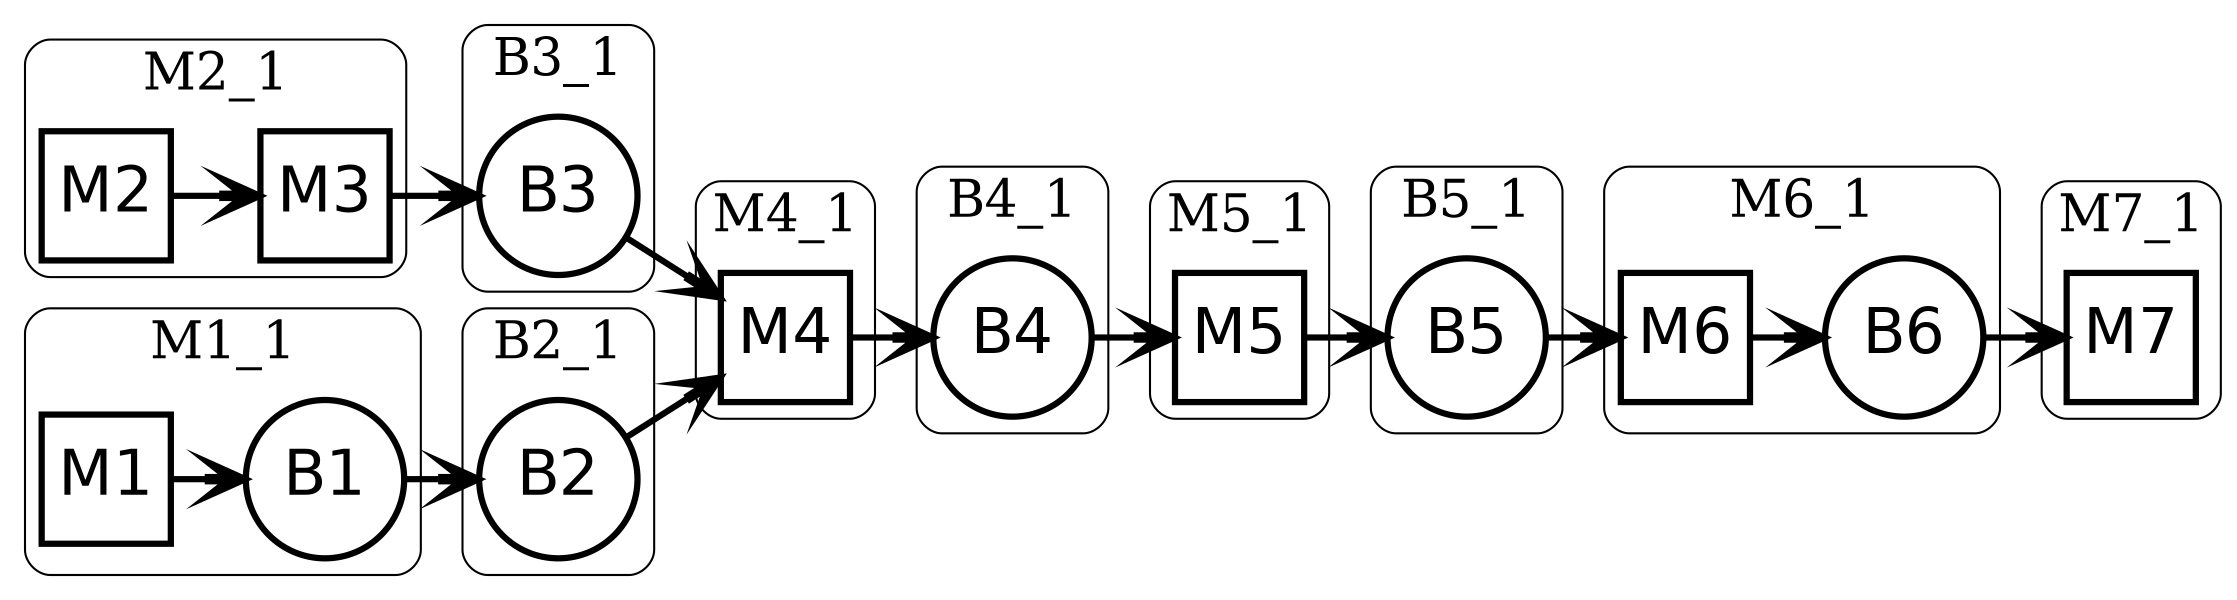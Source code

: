 digraph {
	graph [rankdir=LR style=rounded]
	node [fontname=helvetica fontsize=30 penwidth=3]
	edge [arrowhead=open arrowsize=1.8 minlen=1.1 penwidth=3]
	B1 [fixedsize=true shape=circle width=1.05]
	B1 -> B2
	B2 [fixedsize=true shape=circle width=1.05]
	B2 -> M4
	B3 [fixedsize=true shape=circle width=1.05]
	B3 -> M4
	B4 [fixedsize=true shape=circle width=1.05]
	B4 -> M5
	B5 [fixedsize=true shape=circle width=1.05]
	B5 -> M6
	B6 [fixedsize=true shape=circle width=1.05]
	B6 -> M7
	M1 [shape=square]
	M1 -> B1
	M2 [shape=square]
	M2 -> M3
	M3 [shape=square]
	M3 -> B3
	M4 [shape=square]
	M4 -> B4
	M5 [shape=square]
	M5 -> B5
	M6 [shape=square]
	M6 -> B6
	M7 [shape=square]
	subgraph cluster_M1_1 {
		node [shape=box]
		label=M1_1
		fontsize=25
		M1
		B1
	}
	subgraph cluster_B2_1 {
		node [shape=box]
		label=B2_1
		fontsize=25
		B2
	}
	subgraph cluster_M2_1 {
		node [shape=box]
		label=M2_1
		fontsize=25
		M2
		M3
	}
	subgraph cluster_B3_1 {
		node [shape=box]
		label=B3_1
		fontsize=25
		B3
	}
	subgraph cluster_M4_1 {
		node [shape=box]
		label=M4_1
		fontsize=25
		M4
	}
	subgraph cluster_B4_1 {
		node [shape=box]
		label=B4_1
		fontsize=25
		B4
	}
	subgraph cluster_M5_1 {
		node [shape=box]
		label=M5_1
		fontsize=25
		M5
	}
	subgraph cluster_B5_1 {
		node [shape=box]
		label=B5_1
		fontsize=25
		B5
	}
	subgraph cluster_M6_1 {
		node [shape=box]
		label=M6_1
		fontsize=25
		M6
		B6
	}
	subgraph cluster_M7_1 {
		node [shape=box]
		label=M7_1
		fontsize=25
		M7
	}
}
